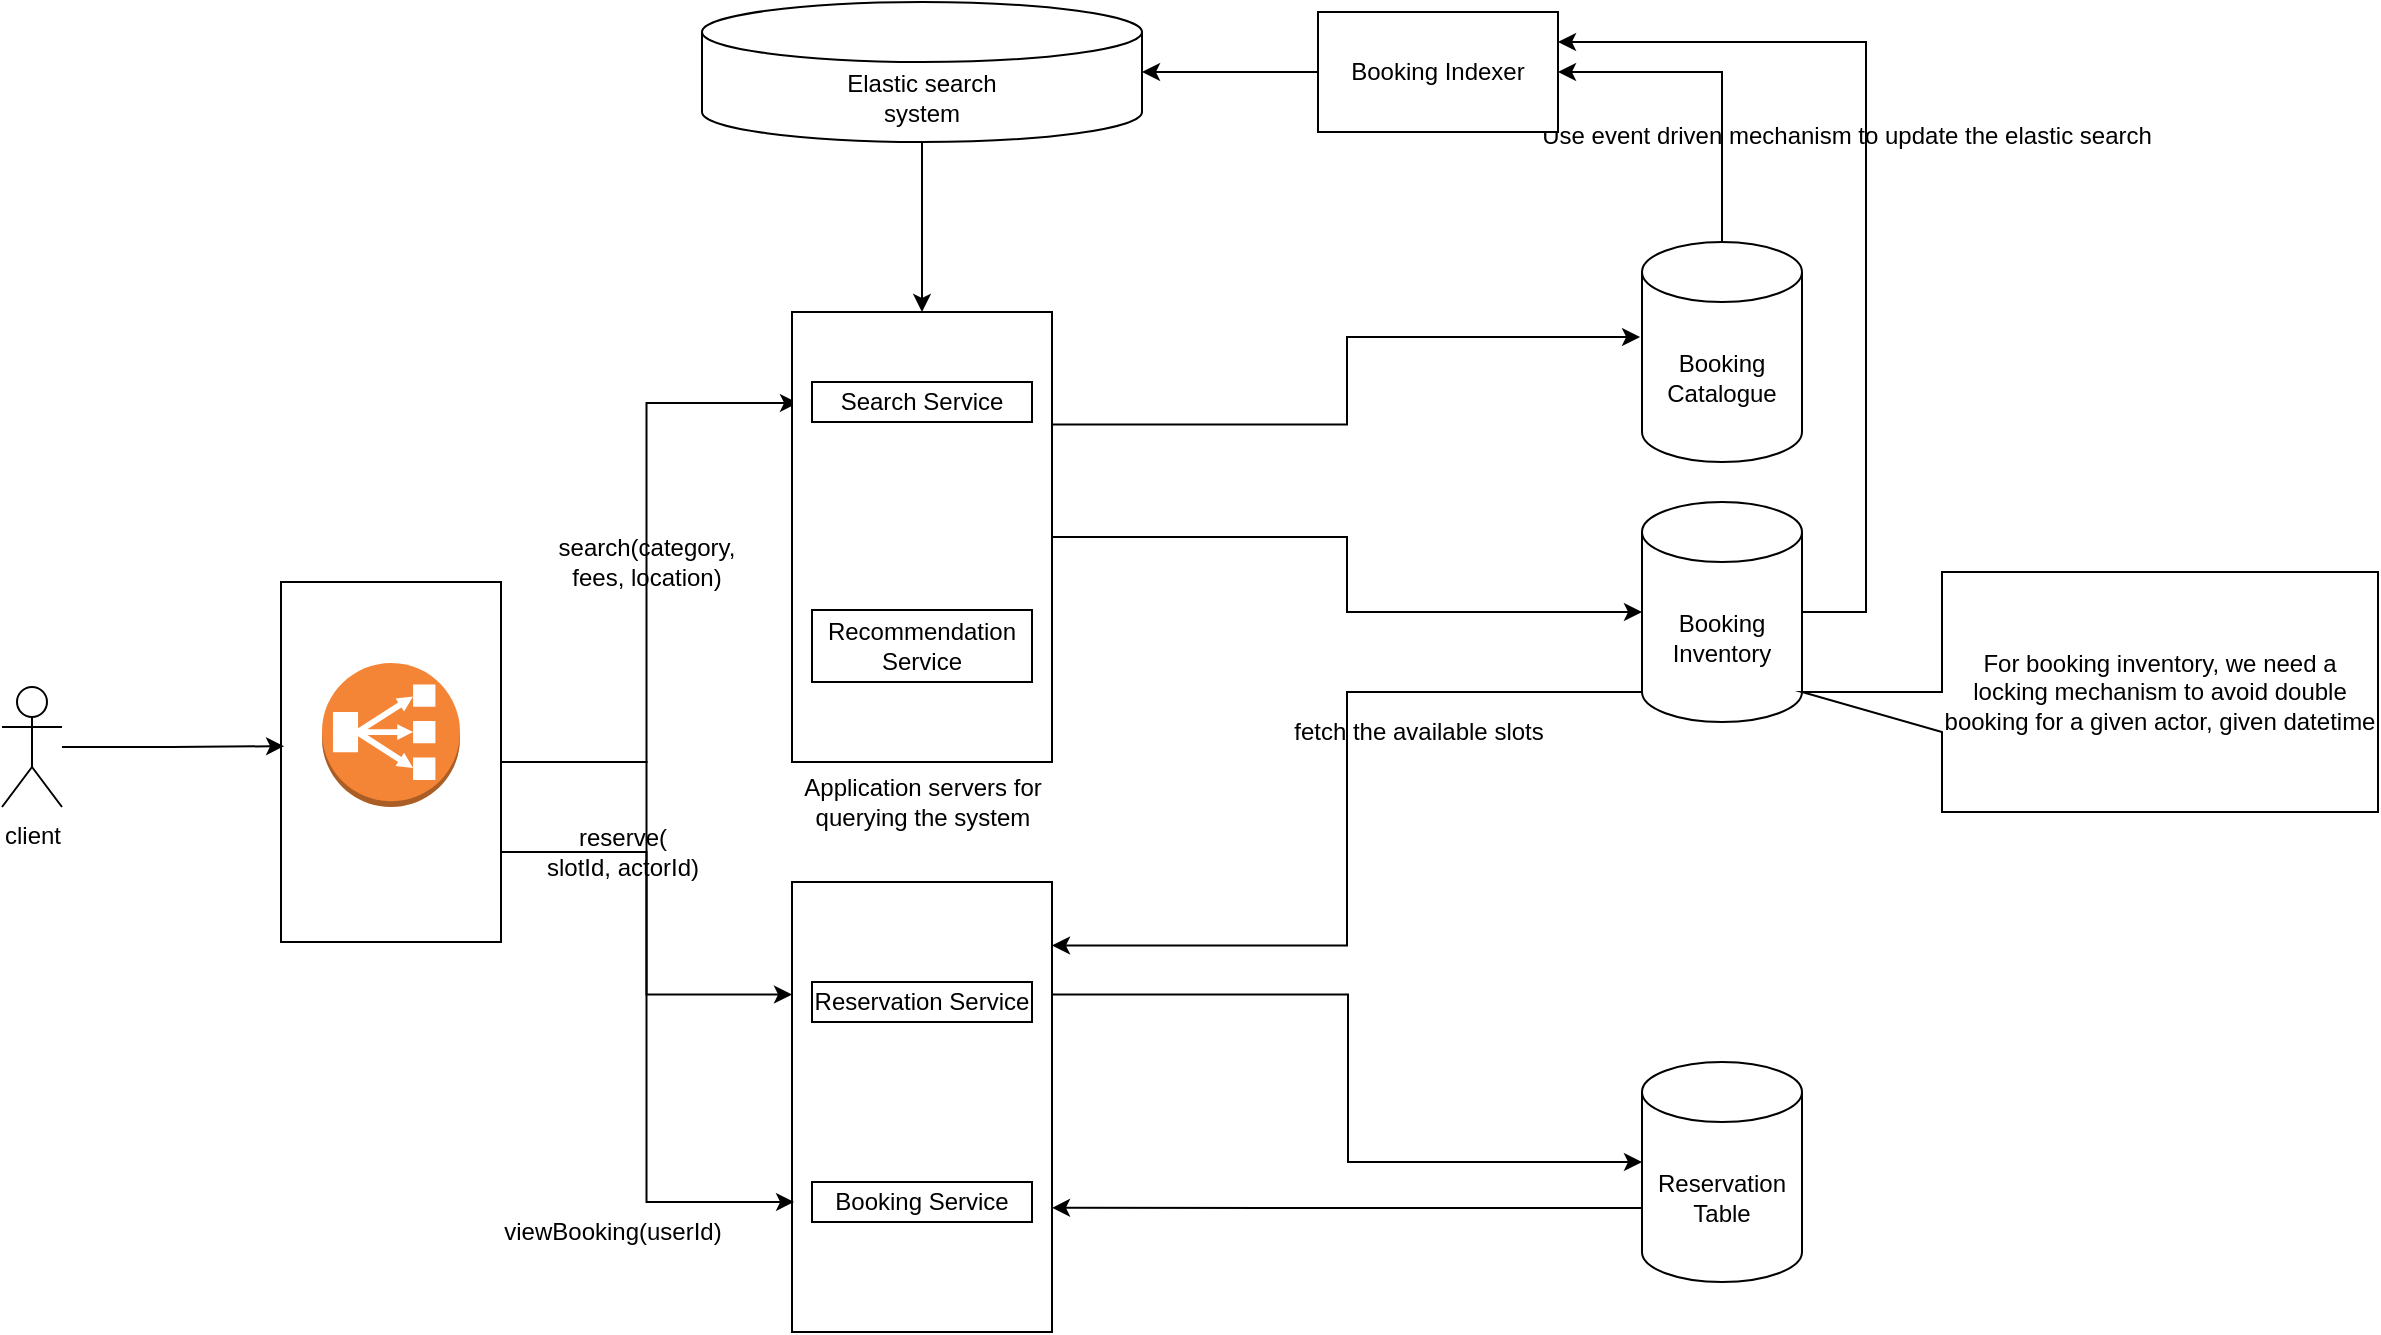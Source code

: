 <mxfile version="25.0.3">
  <diagram name="Page-1" id="8aClEWyfX_VV-lluVNKH">
    <mxGraphModel dx="2356" dy="863" grid="0" gridSize="10" guides="1" tooltips="1" connect="1" arrows="1" fold="1" page="1" pageScale="1" pageWidth="827" pageHeight="1169" math="0" shadow="0">
      <root>
        <mxCell id="0" />
        <mxCell id="1" parent="0" />
        <mxCell id="xSLGstXJj4RpFk7l7EjF-11" style="edgeStyle=orthogonalEdgeStyle;rounded=0;orthogonalLoop=1;jettySize=auto;html=1;entryX=0.023;entryY=0.202;entryDx=0;entryDy=0;entryPerimeter=0;" parent="1" source="xSLGstXJj4RpFk7l7EjF-8" target="xSLGstXJj4RpFk7l7EjF-2" edge="1">
          <mxGeometry relative="1" as="geometry">
            <mxPoint x="320" y="210" as="targetPoint" />
          </mxGeometry>
        </mxCell>
        <mxCell id="xSLGstXJj4RpFk7l7EjF-35" style="edgeStyle=orthogonalEdgeStyle;rounded=0;orthogonalLoop=1;jettySize=auto;html=1;exitX=1;exitY=0.75;exitDx=0;exitDy=0;entryX=0;entryY=0.25;entryDx=0;entryDy=0;" parent="1" source="xSLGstXJj4RpFk7l7EjF-8" target="xSLGstXJj4RpFk7l7EjF-27" edge="1">
          <mxGeometry relative="1" as="geometry" />
        </mxCell>
        <mxCell id="xSLGstXJj4RpFk7l7EjF-8" value="" style="rounded=0;whiteSpace=wrap;html=1;" parent="1" vertex="1">
          <mxGeometry x="79.5" y="300" width="110" height="180" as="geometry" />
        </mxCell>
        <mxCell id="xSLGstXJj4RpFk7l7EjF-1" value="client" style="shape=umlActor;verticalLabelPosition=bottom;verticalAlign=top;html=1;outlineConnect=0;" parent="1" vertex="1">
          <mxGeometry x="-60" y="352.5" width="30" height="60" as="geometry" />
        </mxCell>
        <mxCell id="xSLGstXJj4RpFk7l7EjF-2" value="" style="rounded=0;whiteSpace=wrap;html=1;" parent="1" vertex="1">
          <mxGeometry x="335" y="165" width="130" height="225" as="geometry" />
        </mxCell>
        <mxCell id="xSLGstXJj4RpFk7l7EjF-4" value="Search Service" style="rounded=0;whiteSpace=wrap;html=1;" parent="1" vertex="1">
          <mxGeometry x="345" y="200" width="110" height="20" as="geometry" />
        </mxCell>
        <mxCell id="xSLGstXJj4RpFk7l7EjF-5" value="Application servers for&lt;div&gt;querying the system&lt;/div&gt;" style="text;html=1;align=center;verticalAlign=middle;resizable=0;points=[];autosize=1;strokeColor=none;fillColor=none;" parent="1" vertex="1">
          <mxGeometry x="330" y="390" width="140" height="40" as="geometry" />
        </mxCell>
        <mxCell id="xSLGstXJj4RpFk7l7EjF-7" value="" style="outlineConnect=0;dashed=0;verticalLabelPosition=bottom;verticalAlign=top;align=center;html=1;shape=mxgraph.aws3.classic_load_balancer;fillColor=#F58536;gradientColor=none;" parent="1" vertex="1">
          <mxGeometry x="100" y="340.5" width="69" height="72" as="geometry" />
        </mxCell>
        <mxCell id="xSLGstXJj4RpFk7l7EjF-10" style="edgeStyle=orthogonalEdgeStyle;rounded=0;orthogonalLoop=1;jettySize=auto;html=1;entryX=0.014;entryY=0.456;entryDx=0;entryDy=0;entryPerimeter=0;" parent="1" source="xSLGstXJj4RpFk7l7EjF-1" target="xSLGstXJj4RpFk7l7EjF-8" edge="1">
          <mxGeometry relative="1" as="geometry" />
        </mxCell>
        <mxCell id="MOXymXWrBY1IFA7WFDLt-5" style="edgeStyle=orthogonalEdgeStyle;rounded=0;orthogonalLoop=1;jettySize=auto;html=1;entryX=1;entryY=0.5;entryDx=0;entryDy=0;exitX=0.5;exitY=0;exitDx=0;exitDy=0;exitPerimeter=0;" edge="1" parent="1" source="xSLGstXJj4RpFk7l7EjF-12" target="MOXymXWrBY1IFA7WFDLt-3">
          <mxGeometry relative="1" as="geometry" />
        </mxCell>
        <mxCell id="xSLGstXJj4RpFk7l7EjF-12" value="Booking Catalogue" style="shape=cylinder3;whiteSpace=wrap;html=1;boundedLbl=1;backgroundOutline=1;size=15;" parent="1" vertex="1">
          <mxGeometry x="760" y="130" width="80" height="110" as="geometry" />
        </mxCell>
        <mxCell id="MOXymXWrBY1IFA7WFDLt-7" style="edgeStyle=orthogonalEdgeStyle;rounded=0;orthogonalLoop=1;jettySize=auto;html=1;entryX=1;entryY=0.25;entryDx=0;entryDy=0;" edge="1" parent="1" source="xSLGstXJj4RpFk7l7EjF-14" target="MOXymXWrBY1IFA7WFDLt-3">
          <mxGeometry relative="1" as="geometry">
            <Array as="points">
              <mxPoint x="872" y="315" />
              <mxPoint x="872" y="30" />
            </Array>
          </mxGeometry>
        </mxCell>
        <mxCell id="xSLGstXJj4RpFk7l7EjF-14" value="Booking Inventory" style="shape=cylinder3;whiteSpace=wrap;html=1;boundedLbl=1;backgroundOutline=1;size=15;" parent="1" vertex="1">
          <mxGeometry x="760" y="260" width="80" height="110" as="geometry" />
        </mxCell>
        <mxCell id="xSLGstXJj4RpFk7l7EjF-15" value="search(category,&lt;div&gt;fees, location)&lt;/div&gt;" style="text;html=1;align=center;verticalAlign=middle;resizable=0;points=[];autosize=1;strokeColor=none;fillColor=none;" parent="1" vertex="1">
          <mxGeometry x="207" y="270" width="110" height="40" as="geometry" />
        </mxCell>
        <mxCell id="xSLGstXJj4RpFk7l7EjF-18" style="edgeStyle=orthogonalEdgeStyle;rounded=0;orthogonalLoop=1;jettySize=auto;html=1;exitX=1;exitY=0.25;exitDx=0;exitDy=0;entryX=-0.012;entryY=0.432;entryDx=0;entryDy=0;entryPerimeter=0;" parent="1" source="xSLGstXJj4RpFk7l7EjF-2" target="xSLGstXJj4RpFk7l7EjF-12" edge="1">
          <mxGeometry relative="1" as="geometry" />
        </mxCell>
        <mxCell id="xSLGstXJj4RpFk7l7EjF-19" style="edgeStyle=orthogonalEdgeStyle;rounded=0;orthogonalLoop=1;jettySize=auto;html=1;entryX=0;entryY=0.5;entryDx=0;entryDy=0;entryPerimeter=0;" parent="1" source="xSLGstXJj4RpFk7l7EjF-2" target="xSLGstXJj4RpFk7l7EjF-14" edge="1">
          <mxGeometry relative="1" as="geometry" />
        </mxCell>
        <mxCell id="xSLGstXJj4RpFk7l7EjF-25" style="edgeStyle=orthogonalEdgeStyle;rounded=0;orthogonalLoop=1;jettySize=auto;html=1;entryX=0.5;entryY=0;entryDx=0;entryDy=0;" parent="1" source="xSLGstXJj4RpFk7l7EjF-20" target="xSLGstXJj4RpFk7l7EjF-2" edge="1">
          <mxGeometry relative="1" as="geometry" />
        </mxCell>
        <mxCell id="xSLGstXJj4RpFk7l7EjF-20" value="Elastic search&lt;div&gt;system&lt;/div&gt;" style="shape=cylinder3;whiteSpace=wrap;html=1;boundedLbl=1;backgroundOutline=1;size=15;" parent="1" vertex="1">
          <mxGeometry x="290" y="10" width="220" height="70" as="geometry" />
        </mxCell>
        <mxCell id="xSLGstXJj4RpFk7l7EjF-24" value="Use event driven mechanism to update the elastic search" style="text;html=1;align=center;verticalAlign=middle;resizable=0;points=[];autosize=1;strokeColor=none;fillColor=none;" parent="1" vertex="1">
          <mxGeometry x="697" y="62" width="330" height="30" as="geometry" />
        </mxCell>
        <mxCell id="xSLGstXJj4RpFk7l7EjF-27" value="" style="rounded=0;whiteSpace=wrap;html=1;" parent="1" vertex="1">
          <mxGeometry x="335" y="450" width="130" height="225" as="geometry" />
        </mxCell>
        <mxCell id="xSLGstXJj4RpFk7l7EjF-29" value="Reservation Service" style="rounded=0;whiteSpace=wrap;html=1;" parent="1" vertex="1">
          <mxGeometry x="345" y="500" width="110" height="20" as="geometry" />
        </mxCell>
        <mxCell id="xSLGstXJj4RpFk7l7EjF-30" value="Booking Service" style="rounded=0;whiteSpace=wrap;html=1;" parent="1" vertex="1">
          <mxGeometry x="345" y="600" width="110" height="20" as="geometry" />
        </mxCell>
        <mxCell id="xSLGstXJj4RpFk7l7EjF-31" value="Reservation&lt;div&gt;Table&lt;/div&gt;" style="shape=cylinder3;whiteSpace=wrap;html=1;boundedLbl=1;backgroundOutline=1;size=15;" parent="1" vertex="1">
          <mxGeometry x="760" y="540" width="80" height="110" as="geometry" />
        </mxCell>
        <mxCell id="xSLGstXJj4RpFk7l7EjF-32" style="edgeStyle=orthogonalEdgeStyle;rounded=0;orthogonalLoop=1;jettySize=auto;html=1;exitX=1;exitY=0.25;exitDx=0;exitDy=0;" parent="1" source="xSLGstXJj4RpFk7l7EjF-27" edge="1">
          <mxGeometry relative="1" as="geometry">
            <mxPoint x="760" y="590" as="targetPoint" />
            <Array as="points">
              <mxPoint x="613" y="506" />
              <mxPoint x="613" y="590" />
              <mxPoint x="760" y="590" />
            </Array>
          </mxGeometry>
        </mxCell>
        <mxCell id="xSLGstXJj4RpFk7l7EjF-33" style="edgeStyle=orthogonalEdgeStyle;rounded=0;orthogonalLoop=1;jettySize=auto;html=1;exitX=0;exitY=1;exitDx=0;exitDy=-15;exitPerimeter=0;entryX=1;entryY=0.141;entryDx=0;entryDy=0;entryPerimeter=0;" parent="1" source="xSLGstXJj4RpFk7l7EjF-14" target="xSLGstXJj4RpFk7l7EjF-27" edge="1">
          <mxGeometry relative="1" as="geometry" />
        </mxCell>
        <mxCell id="xSLGstXJj4RpFk7l7EjF-34" value="fetch the available slots" style="text;html=1;align=center;verticalAlign=middle;resizable=0;points=[];autosize=1;strokeColor=none;fillColor=none;" parent="1" vertex="1">
          <mxGeometry x="573" y="360" width="150" height="30" as="geometry" />
        </mxCell>
        <mxCell id="xSLGstXJj4RpFk7l7EjF-37" value="reserve(&lt;div&gt;slotId, actorId)&lt;/div&gt;" style="text;html=1;align=center;verticalAlign=middle;resizable=0;points=[];autosize=1;strokeColor=none;fillColor=none;" parent="1" vertex="1">
          <mxGeometry x="200" y="415" width="100" height="40" as="geometry" />
        </mxCell>
        <mxCell id="xSLGstXJj4RpFk7l7EjF-38" style="edgeStyle=orthogonalEdgeStyle;rounded=0;orthogonalLoop=1;jettySize=auto;html=1;entryX=1;entryY=0.724;entryDx=0;entryDy=0;entryPerimeter=0;" parent="1" source="xSLGstXJj4RpFk7l7EjF-31" target="xSLGstXJj4RpFk7l7EjF-27" edge="1">
          <mxGeometry relative="1" as="geometry">
            <Array as="points">
              <mxPoint x="690" y="613" />
              <mxPoint x="690" y="613" />
            </Array>
          </mxGeometry>
        </mxCell>
        <mxCell id="xSLGstXJj4RpFk7l7EjF-40" style="edgeStyle=orthogonalEdgeStyle;rounded=0;orthogonalLoop=1;jettySize=auto;html=1;entryX=0.008;entryY=0.711;entryDx=0;entryDy=0;entryPerimeter=0;" parent="1" source="xSLGstXJj4RpFk7l7EjF-8" target="xSLGstXJj4RpFk7l7EjF-27" edge="1">
          <mxGeometry relative="1" as="geometry" />
        </mxCell>
        <mxCell id="xSLGstXJj4RpFk7l7EjF-41" value="viewBooking(userId)" style="text;html=1;align=center;verticalAlign=middle;resizable=0;points=[];autosize=1;strokeColor=none;fillColor=none;" parent="1" vertex="1">
          <mxGeometry x="180" y="610" width="130" height="30" as="geometry" />
        </mxCell>
        <mxCell id="xSLGstXJj4RpFk7l7EjF-42" value="For booking inventory, we need a locking mechanism to avoid double booking for a given actor, given datetime" style="shape=callout;whiteSpace=wrap;html=1;perimeter=calloutPerimeter;direction=south;size=70;position=0.5;" parent="1" vertex="1">
          <mxGeometry x="840" y="295" width="288" height="120" as="geometry" />
        </mxCell>
        <mxCell id="MOXymXWrBY1IFA7WFDLt-1" value="Recommendation Service" style="rounded=0;whiteSpace=wrap;html=1;" vertex="1" parent="1">
          <mxGeometry x="345" y="314" width="110" height="36" as="geometry" />
        </mxCell>
        <mxCell id="MOXymXWrBY1IFA7WFDLt-3" value="Booking Indexer" style="rounded=0;whiteSpace=wrap;html=1;" vertex="1" parent="1">
          <mxGeometry x="598" y="15" width="120" height="60" as="geometry" />
        </mxCell>
        <mxCell id="MOXymXWrBY1IFA7WFDLt-6" style="edgeStyle=orthogonalEdgeStyle;rounded=0;orthogonalLoop=1;jettySize=auto;html=1;entryX=1;entryY=0.5;entryDx=0;entryDy=0;entryPerimeter=0;" edge="1" parent="1" source="MOXymXWrBY1IFA7WFDLt-3" target="xSLGstXJj4RpFk7l7EjF-20">
          <mxGeometry relative="1" as="geometry" />
        </mxCell>
      </root>
    </mxGraphModel>
  </diagram>
</mxfile>
